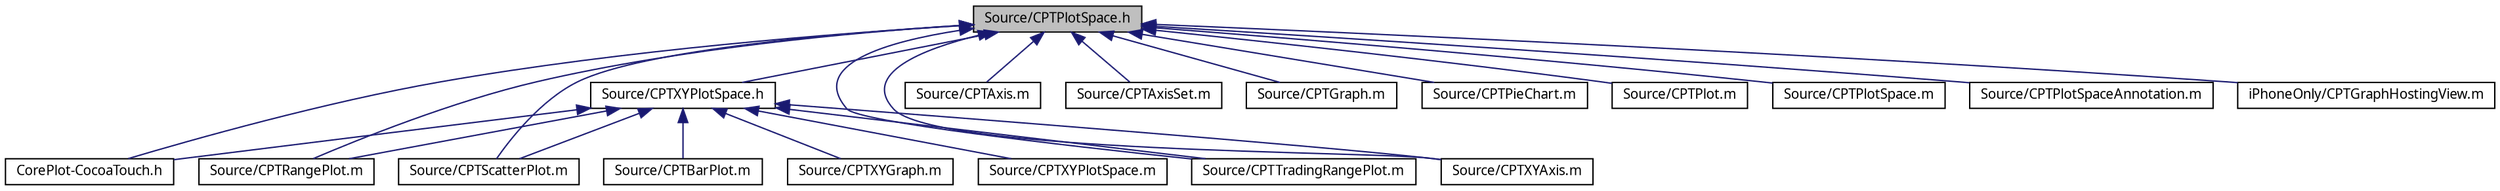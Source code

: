digraph G
{
  bgcolor="transparent";
  edge [fontname="Lucinda Grande",fontsize="10",labelfontname="Lucinda Grande",labelfontsize="10"];
  node [fontname="Lucinda Grande",fontsize="10",shape=record];
  Node1 [label="Source/CPTPlotSpace.h",height=0.2,width=0.4,color="black", fillcolor="grey75", style="filled" fontcolor="black"];
  Node1 -> Node2 [dir="back",color="midnightblue",fontsize="10",style="solid",fontname="Lucinda Grande"];
  Node2 [label="CorePlot-CocoaTouch.h",height=0.2,width=0.4,color="black",URL="$_core_plot-_cocoa_touch_8h.html"];
  Node1 -> Node3 [dir="back",color="midnightblue",fontsize="10",style="solid",fontname="Lucinda Grande"];
  Node3 [label="Source/CPTAxis.m",height=0.2,width=0.4,color="black",URL="$_c_p_t_axis_8m.html"];
  Node1 -> Node4 [dir="back",color="midnightblue",fontsize="10",style="solid",fontname="Lucinda Grande"];
  Node4 [label="Source/CPTAxisSet.m",height=0.2,width=0.4,color="black",URL="$_c_p_t_axis_set_8m.html"];
  Node1 -> Node5 [dir="back",color="midnightblue",fontsize="10",style="solid",fontname="Lucinda Grande"];
  Node5 [label="Source/CPTXYPlotSpace.h",height=0.2,width=0.4,color="black",URL="$_c_p_t_x_y_plot_space_8h.html"];
  Node5 -> Node2 [dir="back",color="midnightblue",fontsize="10",style="solid",fontname="Lucinda Grande"];
  Node5 -> Node6 [dir="back",color="midnightblue",fontsize="10",style="solid",fontname="Lucinda Grande"];
  Node6 [label="Source/CPTBarPlot.m",height=0.2,width=0.4,color="black",URL="$_c_p_t_bar_plot_8m.html"];
  Node5 -> Node7 [dir="back",color="midnightblue",fontsize="10",style="solid",fontname="Lucinda Grande"];
  Node7 [label="Source/CPTRangePlot.m",height=0.2,width=0.4,color="black",URL="$_c_p_t_range_plot_8m.html"];
  Node5 -> Node8 [dir="back",color="midnightblue",fontsize="10",style="solid",fontname="Lucinda Grande"];
  Node8 [label="Source/CPTScatterPlot.m",height=0.2,width=0.4,color="black",URL="$_c_p_t_scatter_plot_8m.html"];
  Node5 -> Node9 [dir="back",color="midnightblue",fontsize="10",style="solid",fontname="Lucinda Grande"];
  Node9 [label="Source/CPTTradingRangePlot.m",height=0.2,width=0.4,color="black",URL="$_c_p_t_trading_range_plot_8m.html"];
  Node5 -> Node10 [dir="back",color="midnightblue",fontsize="10",style="solid",fontname="Lucinda Grande"];
  Node10 [label="Source/CPTXYAxis.m",height=0.2,width=0.4,color="black",URL="$_c_p_t_x_y_axis_8m.html"];
  Node5 -> Node11 [dir="back",color="midnightblue",fontsize="10",style="solid",fontname="Lucinda Grande"];
  Node11 [label="Source/CPTXYGraph.m",height=0.2,width=0.4,color="black",URL="$_c_p_t_x_y_graph_8m.html"];
  Node5 -> Node12 [dir="back",color="midnightblue",fontsize="10",style="solid",fontname="Lucinda Grande"];
  Node12 [label="Source/CPTXYPlotSpace.m",height=0.2,width=0.4,color="black",URL="$_c_p_t_x_y_plot_space_8m.html"];
  Node1 -> Node13 [dir="back",color="midnightblue",fontsize="10",style="solid",fontname="Lucinda Grande"];
  Node13 [label="Source/CPTGraph.m",height=0.2,width=0.4,color="black",URL="$_c_p_t_graph_8m.html"];
  Node1 -> Node14 [dir="back",color="midnightblue",fontsize="10",style="solid",fontname="Lucinda Grande"];
  Node14 [label="Source/CPTPieChart.m",height=0.2,width=0.4,color="black",URL="$_c_p_t_pie_chart_8m.html"];
  Node1 -> Node15 [dir="back",color="midnightblue",fontsize="10",style="solid",fontname="Lucinda Grande"];
  Node15 [label="Source/CPTPlot.m",height=0.2,width=0.4,color="black",URL="$_c_p_t_plot_8m.html"];
  Node1 -> Node16 [dir="back",color="midnightblue",fontsize="10",style="solid",fontname="Lucinda Grande"];
  Node16 [label="Source/CPTPlotSpace.m",height=0.2,width=0.4,color="black",URL="$_c_p_t_plot_space_8m.html"];
  Node1 -> Node17 [dir="back",color="midnightblue",fontsize="10",style="solid",fontname="Lucinda Grande"];
  Node17 [label="Source/CPTPlotSpaceAnnotation.m",height=0.2,width=0.4,color="black",URL="$_c_p_t_plot_space_annotation_8m.html"];
  Node1 -> Node7 [dir="back",color="midnightblue",fontsize="10",style="solid",fontname="Lucinda Grande"];
  Node1 -> Node8 [dir="back",color="midnightblue",fontsize="10",style="solid",fontname="Lucinda Grande"];
  Node1 -> Node9 [dir="back",color="midnightblue",fontsize="10",style="solid",fontname="Lucinda Grande"];
  Node1 -> Node10 [dir="back",color="midnightblue",fontsize="10",style="solid",fontname="Lucinda Grande"];
  Node1 -> Node18 [dir="back",color="midnightblue",fontsize="10",style="solid",fontname="Lucinda Grande"];
  Node18 [label="iPhoneOnly/CPTGraphHostingView.m",height=0.2,width=0.4,color="black",URL="$_c_p_t_graph_hosting_view_8m.html"];
}
